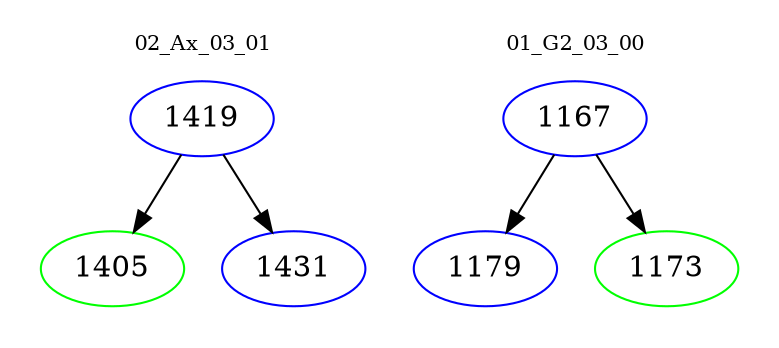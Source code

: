 digraph{
subgraph cluster_0 {
color = white
label = "02_Ax_03_01";
fontsize=10;
T0_1419 [label="1419", color="blue"]
T0_1419 -> T0_1405 [color="black"]
T0_1405 [label="1405", color="green"]
T0_1419 -> T0_1431 [color="black"]
T0_1431 [label="1431", color="blue"]
}
subgraph cluster_1 {
color = white
label = "01_G2_03_00";
fontsize=10;
T1_1167 [label="1167", color="blue"]
T1_1167 -> T1_1179 [color="black"]
T1_1179 [label="1179", color="blue"]
T1_1167 -> T1_1173 [color="black"]
T1_1173 [label="1173", color="green"]
}
}
